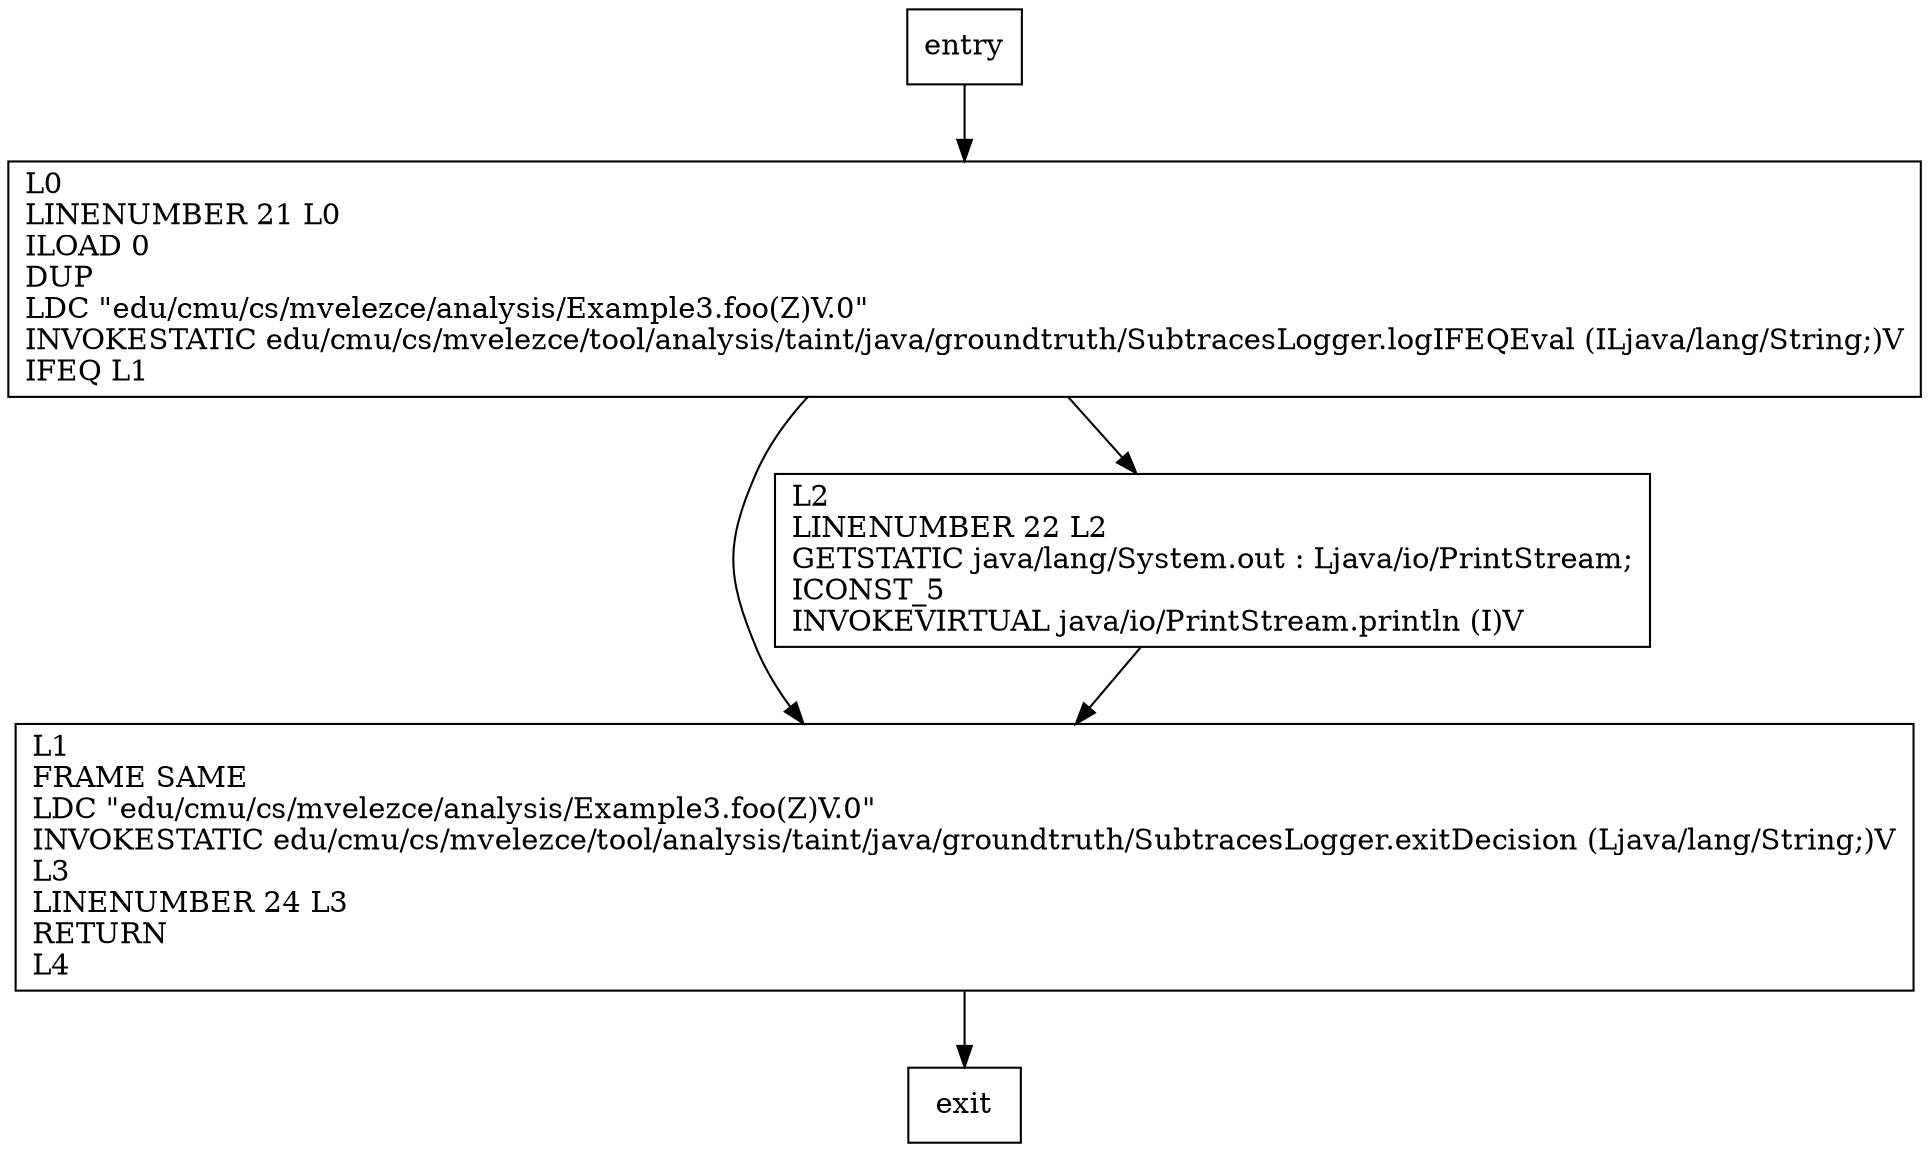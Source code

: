 digraph foo {
node [shape=record];
1729992636 [label="L0\lLINENUMBER 21 L0\lILOAD 0\lDUP\lLDC \"edu/cmu/cs/mvelezce/analysis/Example3.foo(Z)V.0\"\lINVOKESTATIC edu/cmu/cs/mvelezce/tool/analysis/taint/java/groundtruth/SubtracesLogger.logIFEQEval (ILjava/lang/String;)V\lIFEQ L1\l"];
2001676690 [label="L1\lFRAME SAME\lLDC \"edu/cmu/cs/mvelezce/analysis/Example3.foo(Z)V.0\"\lINVOKESTATIC edu/cmu/cs/mvelezce/tool/analysis/taint/java/groundtruth/SubtracesLogger.exitDecision (Ljava/lang/String;)V\lL3\lLINENUMBER 24 L3\lRETURN\lL4\l"];
100805003 [label="L2\lLINENUMBER 22 L2\lGETSTATIC java/lang/System.out : Ljava/io/PrintStream;\lICONST_5\lINVOKEVIRTUAL java/io/PrintStream.println (I)V\l"];
entry;
exit;
entry -> 1729992636;
1729992636 -> 2001676690;
1729992636 -> 100805003;
2001676690 -> exit;
100805003 -> 2001676690;
}
